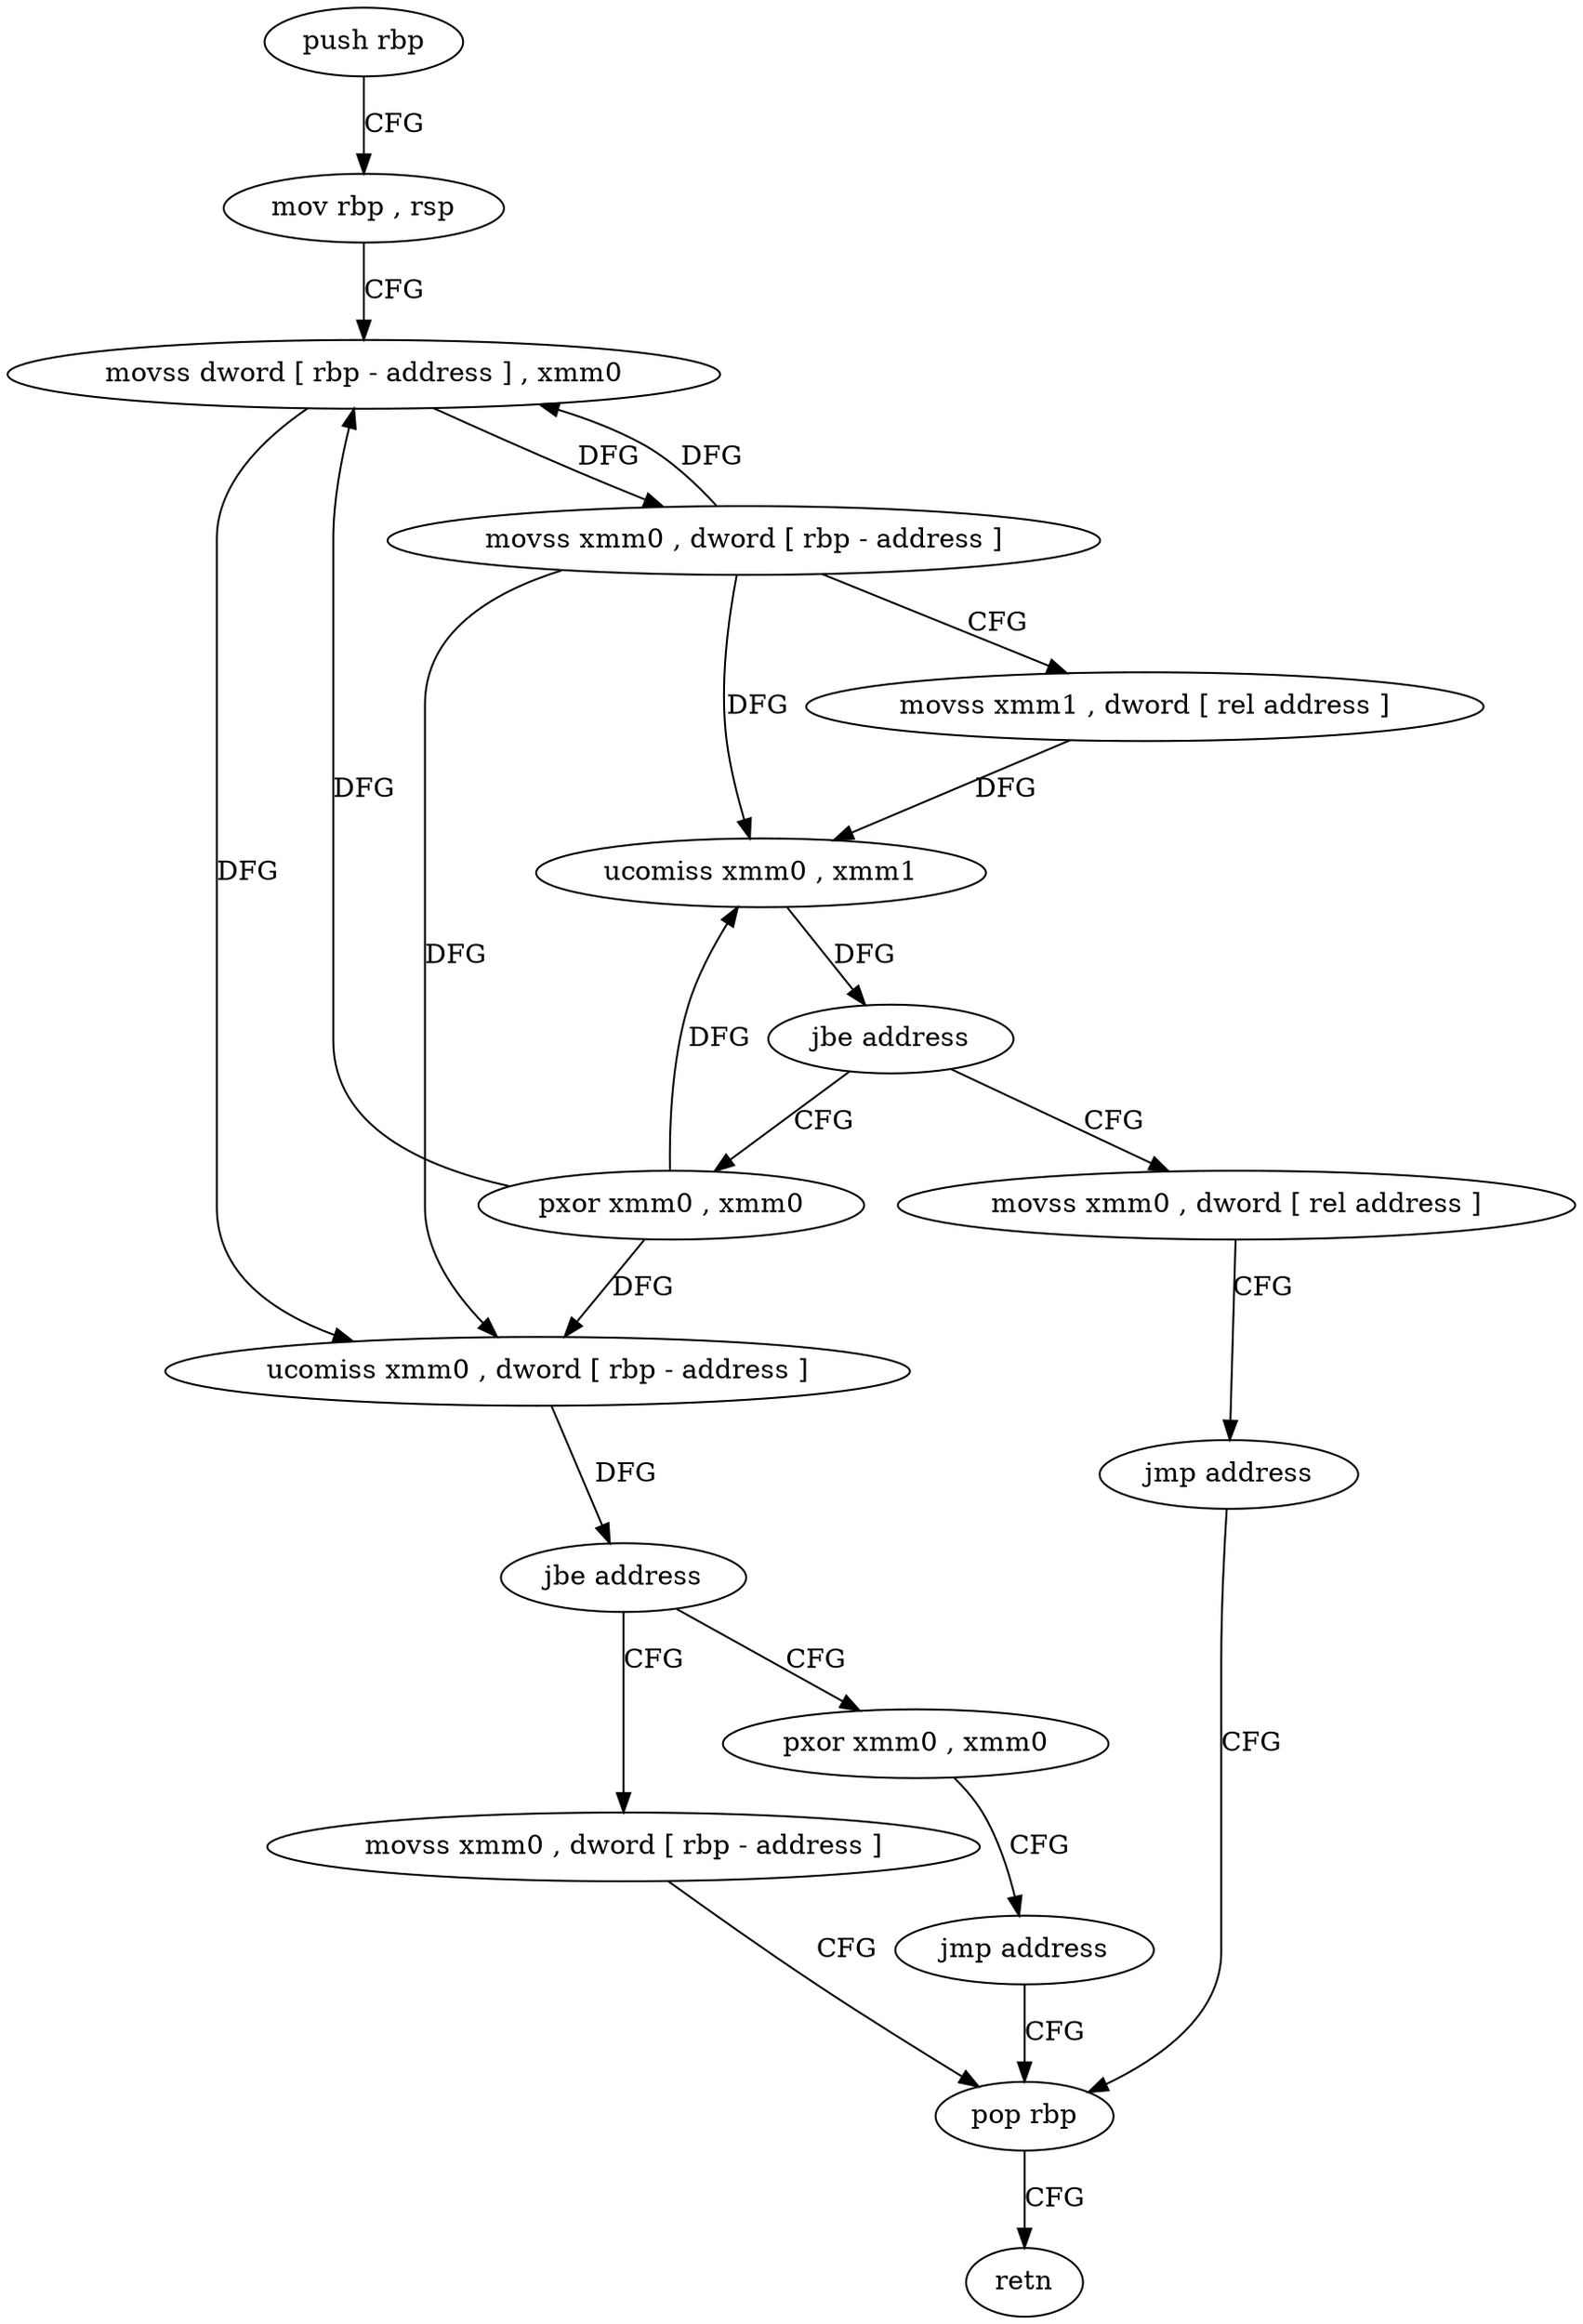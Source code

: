 digraph "func" {
"4230484" [label = "push rbp" ]
"4230485" [label = "mov rbp , rsp" ]
"4230488" [label = "movss dword [ rbp - address ] , xmm0" ]
"4230493" [label = "movss xmm0 , dword [ rbp - address ]" ]
"4230498" [label = "movss xmm1 , dword [ rel address ]" ]
"4230506" [label = "ucomiss xmm0 , xmm1" ]
"4230509" [label = "jbe address" ]
"4230521" [label = "pxor xmm0 , xmm0" ]
"4230511" [label = "movss xmm0 , dword [ rel address ]" ]
"4230525" [label = "ucomiss xmm0 , dword [ rbp - address ]" ]
"4230529" [label = "jbe address" ]
"4230537" [label = "movss xmm0 , dword [ rbp - address ]" ]
"4230531" [label = "pxor xmm0 , xmm0" ]
"4230519" [label = "jmp address" ]
"4230542" [label = "pop rbp" ]
"4230535" [label = "jmp address" ]
"4230543" [label = "retn" ]
"4230484" -> "4230485" [ label = "CFG" ]
"4230485" -> "4230488" [ label = "CFG" ]
"4230488" -> "4230493" [ label = "DFG" ]
"4230488" -> "4230525" [ label = "DFG" ]
"4230493" -> "4230498" [ label = "CFG" ]
"4230493" -> "4230488" [ label = "DFG" ]
"4230493" -> "4230506" [ label = "DFG" ]
"4230493" -> "4230525" [ label = "DFG" ]
"4230498" -> "4230506" [ label = "DFG" ]
"4230506" -> "4230509" [ label = "DFG" ]
"4230509" -> "4230521" [ label = "CFG" ]
"4230509" -> "4230511" [ label = "CFG" ]
"4230521" -> "4230525" [ label = "DFG" ]
"4230521" -> "4230488" [ label = "DFG" ]
"4230521" -> "4230506" [ label = "DFG" ]
"4230511" -> "4230519" [ label = "CFG" ]
"4230525" -> "4230529" [ label = "DFG" ]
"4230529" -> "4230537" [ label = "CFG" ]
"4230529" -> "4230531" [ label = "CFG" ]
"4230537" -> "4230542" [ label = "CFG" ]
"4230531" -> "4230535" [ label = "CFG" ]
"4230519" -> "4230542" [ label = "CFG" ]
"4230542" -> "4230543" [ label = "CFG" ]
"4230535" -> "4230542" [ label = "CFG" ]
}
